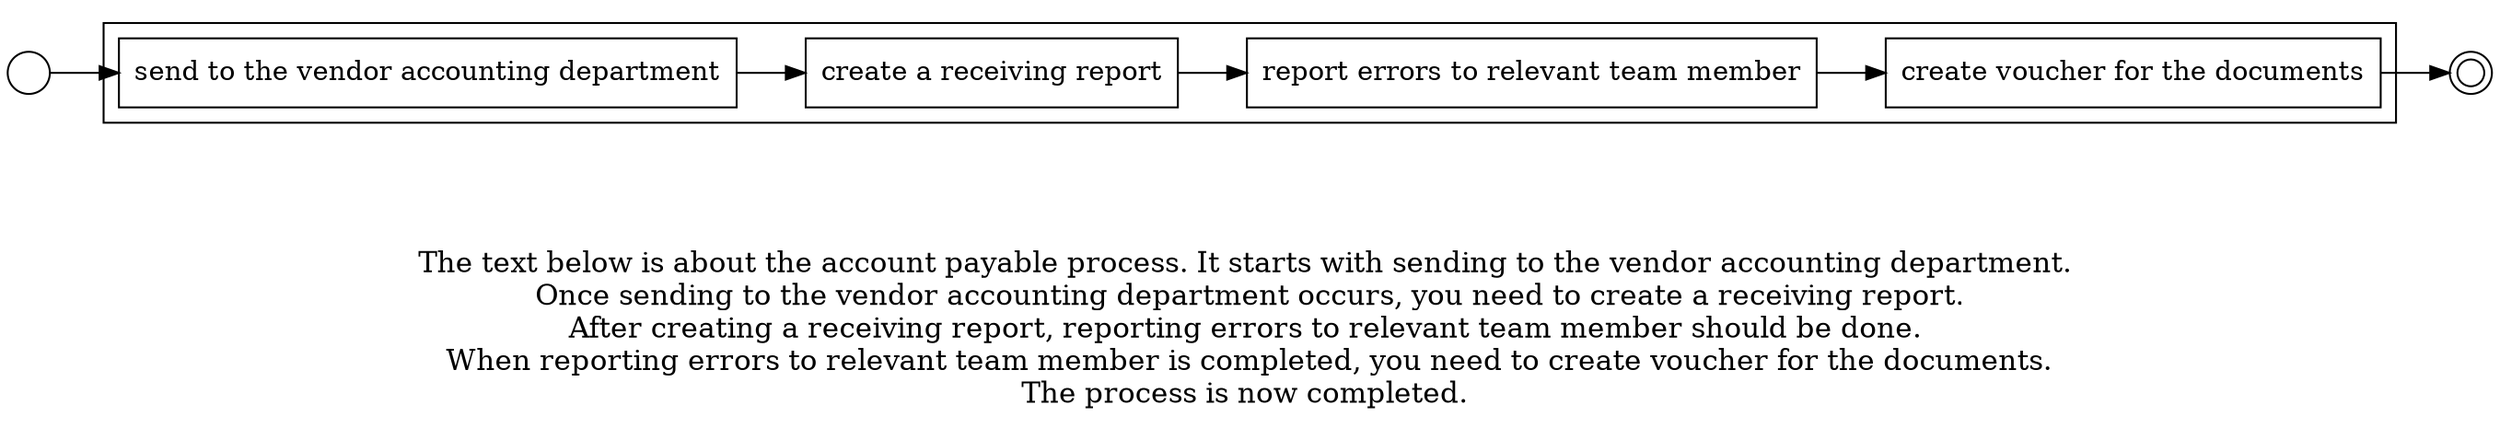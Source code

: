 digraph account_payable_process_86 {
	graph [rankdir=LR]
	START_NODE [label="" shape=circle width=0.3]
	subgraph CLUSTER_0 {
		"send to the vendor accounting department" [shape=box]
		"create a receiving report" [shape=box]
		"send to the vendor accounting department" -> "create a receiving report"
		"report errors to relevant team member" [shape=box]
		"create a receiving report" -> "report errors to relevant team member"
		"create voucher for the documents" [shape=box]
		"report errors to relevant team member" -> "create voucher for the documents"
	}
	START_NODE -> "send to the vendor accounting department"
	END_NODE [label="" shape=doublecircle width=0.2]
	"create voucher for the documents" -> END_NODE
	fontsize=15 label="\n\n
The text below is about the account payable process. It starts with sending to the vendor accounting department. 
Once sending to the vendor accounting department occurs, you need to create a receiving report.
After creating a receiving report, reporting errors to relevant team member should be done. 
When reporting errors to relevant team member is completed, you need to create voucher for the documents.
The process is now completed. 
"
}
